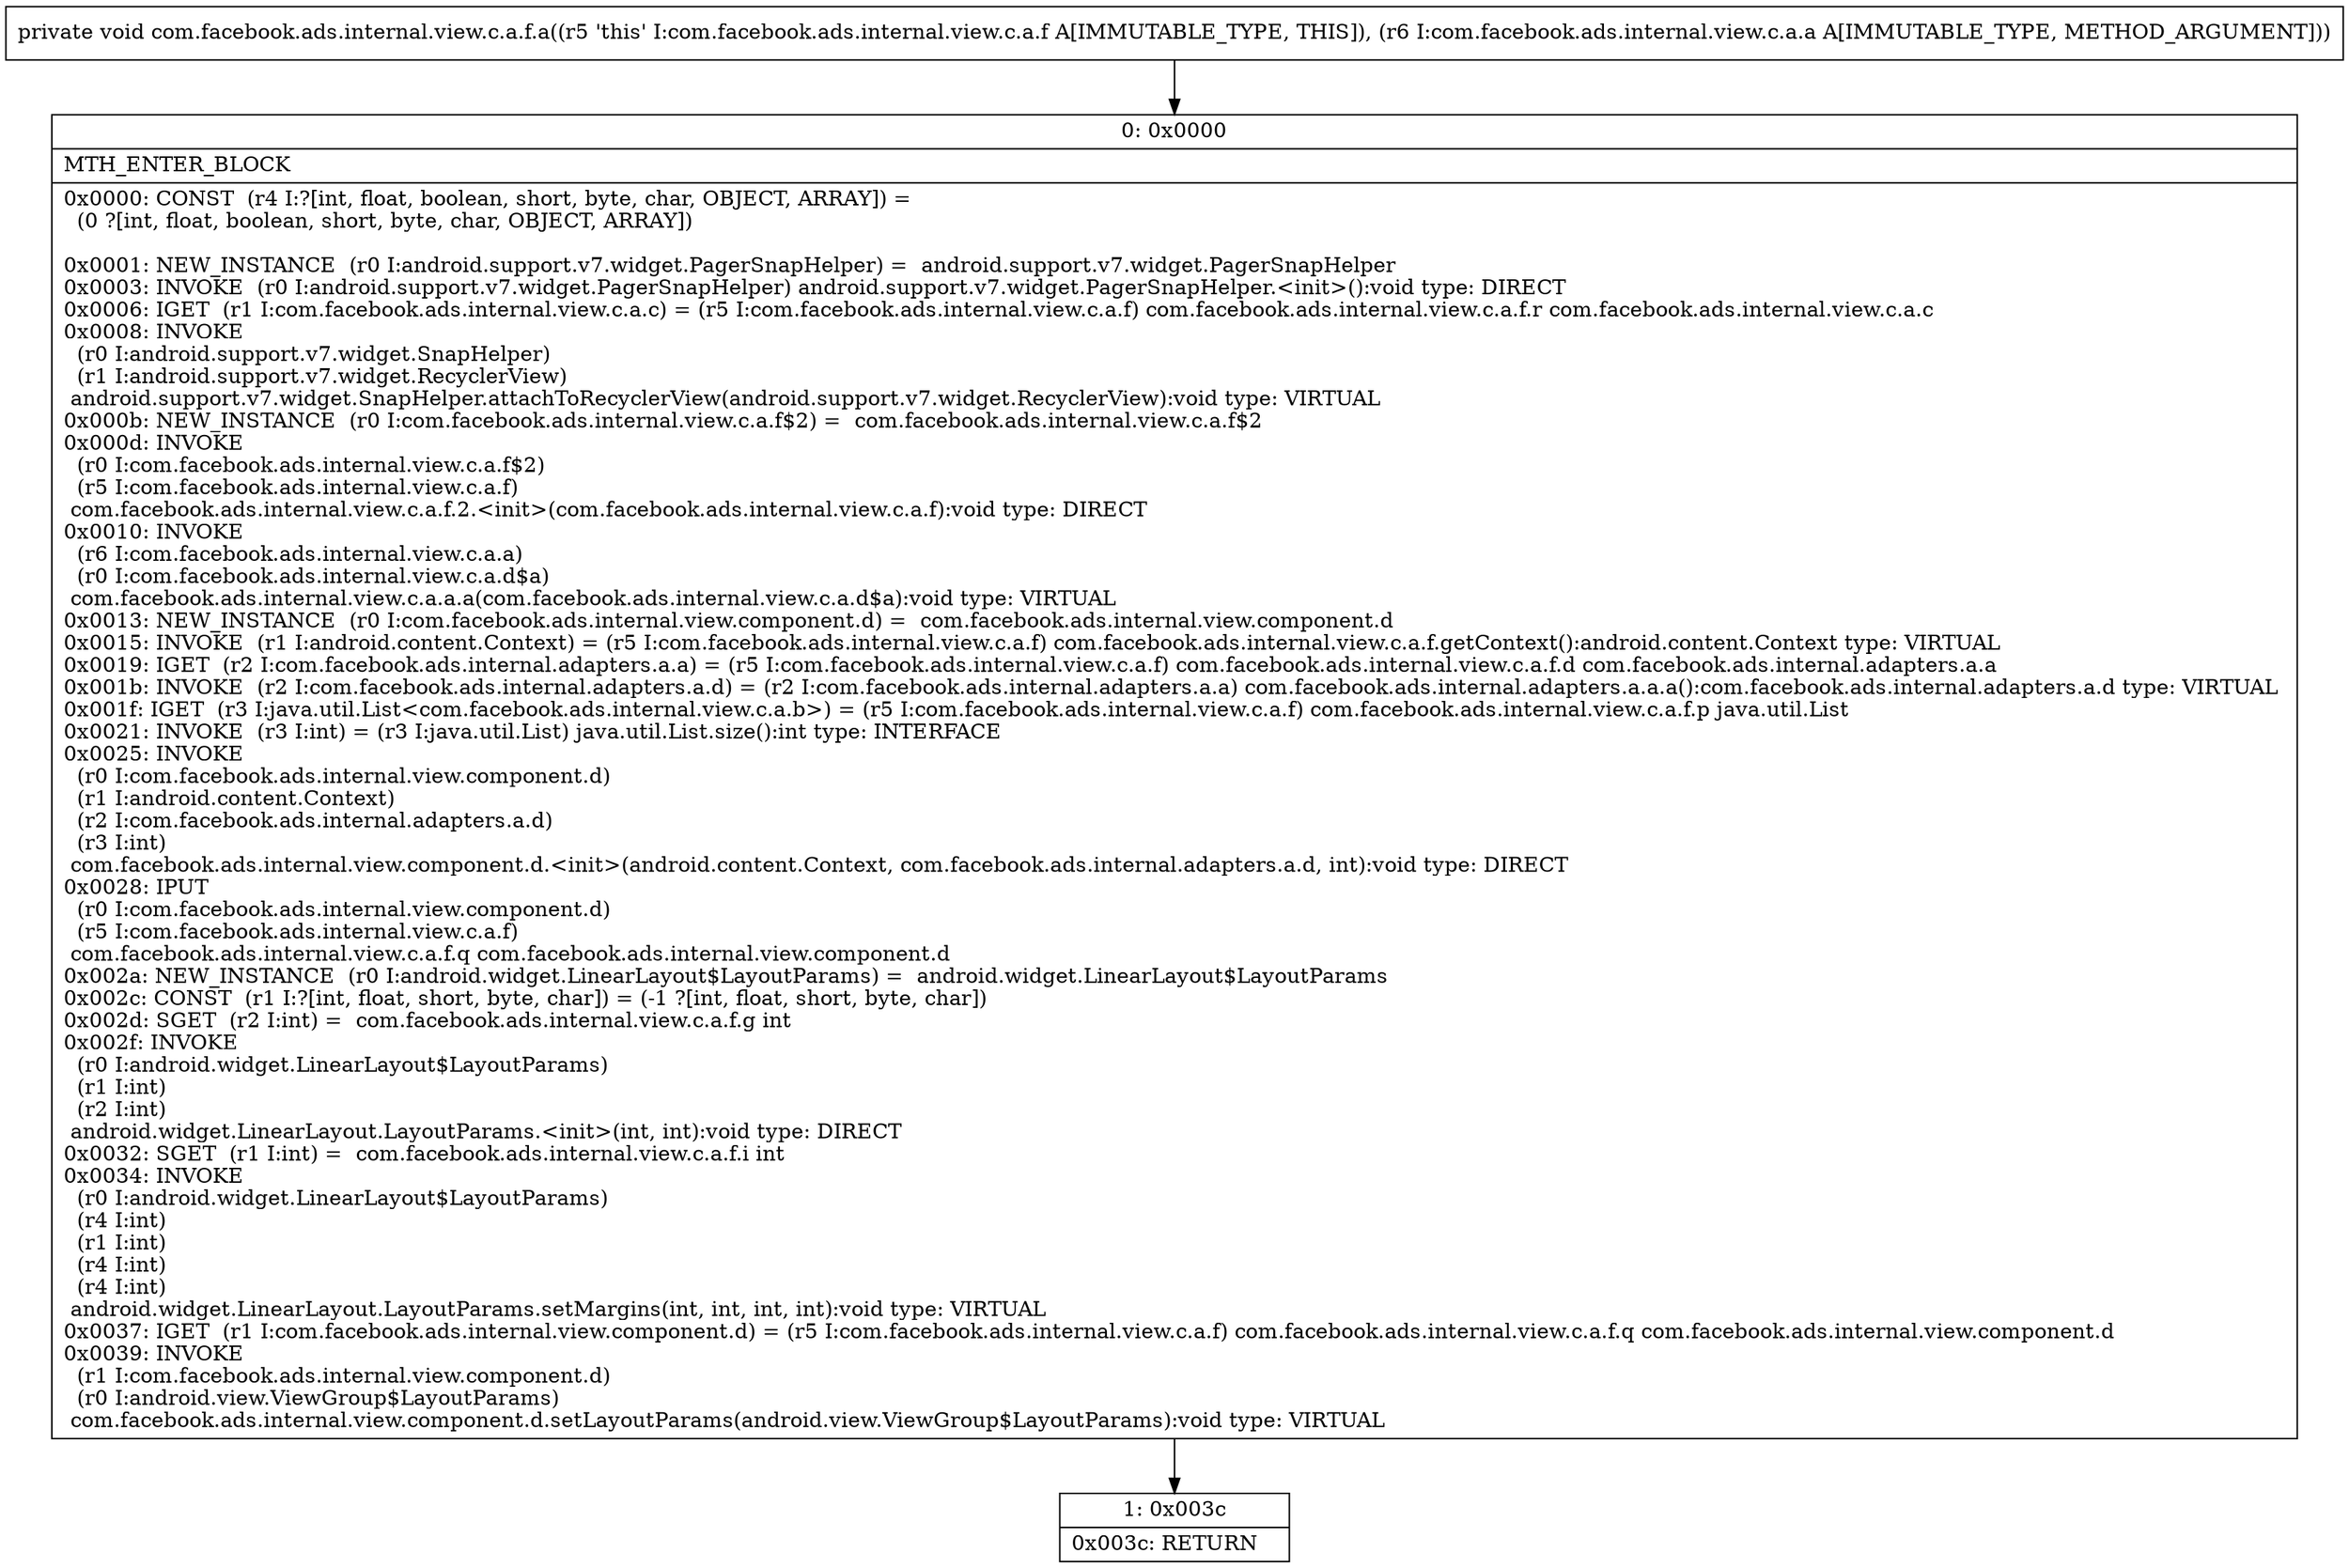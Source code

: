 digraph "CFG forcom.facebook.ads.internal.view.c.a.f.a(Lcom\/facebook\/ads\/internal\/view\/c\/a\/a;)V" {
Node_0 [shape=record,label="{0\:\ 0x0000|MTH_ENTER_BLOCK\l|0x0000: CONST  (r4 I:?[int, float, boolean, short, byte, char, OBJECT, ARRAY]) = \l  (0 ?[int, float, boolean, short, byte, char, OBJECT, ARRAY])\l \l0x0001: NEW_INSTANCE  (r0 I:android.support.v7.widget.PagerSnapHelper) =  android.support.v7.widget.PagerSnapHelper \l0x0003: INVOKE  (r0 I:android.support.v7.widget.PagerSnapHelper) android.support.v7.widget.PagerSnapHelper.\<init\>():void type: DIRECT \l0x0006: IGET  (r1 I:com.facebook.ads.internal.view.c.a.c) = (r5 I:com.facebook.ads.internal.view.c.a.f) com.facebook.ads.internal.view.c.a.f.r com.facebook.ads.internal.view.c.a.c \l0x0008: INVOKE  \l  (r0 I:android.support.v7.widget.SnapHelper)\l  (r1 I:android.support.v7.widget.RecyclerView)\l android.support.v7.widget.SnapHelper.attachToRecyclerView(android.support.v7.widget.RecyclerView):void type: VIRTUAL \l0x000b: NEW_INSTANCE  (r0 I:com.facebook.ads.internal.view.c.a.f$2) =  com.facebook.ads.internal.view.c.a.f$2 \l0x000d: INVOKE  \l  (r0 I:com.facebook.ads.internal.view.c.a.f$2)\l  (r5 I:com.facebook.ads.internal.view.c.a.f)\l com.facebook.ads.internal.view.c.a.f.2.\<init\>(com.facebook.ads.internal.view.c.a.f):void type: DIRECT \l0x0010: INVOKE  \l  (r6 I:com.facebook.ads.internal.view.c.a.a)\l  (r0 I:com.facebook.ads.internal.view.c.a.d$a)\l com.facebook.ads.internal.view.c.a.a.a(com.facebook.ads.internal.view.c.a.d$a):void type: VIRTUAL \l0x0013: NEW_INSTANCE  (r0 I:com.facebook.ads.internal.view.component.d) =  com.facebook.ads.internal.view.component.d \l0x0015: INVOKE  (r1 I:android.content.Context) = (r5 I:com.facebook.ads.internal.view.c.a.f) com.facebook.ads.internal.view.c.a.f.getContext():android.content.Context type: VIRTUAL \l0x0019: IGET  (r2 I:com.facebook.ads.internal.adapters.a.a) = (r5 I:com.facebook.ads.internal.view.c.a.f) com.facebook.ads.internal.view.c.a.f.d com.facebook.ads.internal.adapters.a.a \l0x001b: INVOKE  (r2 I:com.facebook.ads.internal.adapters.a.d) = (r2 I:com.facebook.ads.internal.adapters.a.a) com.facebook.ads.internal.adapters.a.a.a():com.facebook.ads.internal.adapters.a.d type: VIRTUAL \l0x001f: IGET  (r3 I:java.util.List\<com.facebook.ads.internal.view.c.a.b\>) = (r5 I:com.facebook.ads.internal.view.c.a.f) com.facebook.ads.internal.view.c.a.f.p java.util.List \l0x0021: INVOKE  (r3 I:int) = (r3 I:java.util.List) java.util.List.size():int type: INTERFACE \l0x0025: INVOKE  \l  (r0 I:com.facebook.ads.internal.view.component.d)\l  (r1 I:android.content.Context)\l  (r2 I:com.facebook.ads.internal.adapters.a.d)\l  (r3 I:int)\l com.facebook.ads.internal.view.component.d.\<init\>(android.content.Context, com.facebook.ads.internal.adapters.a.d, int):void type: DIRECT \l0x0028: IPUT  \l  (r0 I:com.facebook.ads.internal.view.component.d)\l  (r5 I:com.facebook.ads.internal.view.c.a.f)\l com.facebook.ads.internal.view.c.a.f.q com.facebook.ads.internal.view.component.d \l0x002a: NEW_INSTANCE  (r0 I:android.widget.LinearLayout$LayoutParams) =  android.widget.LinearLayout$LayoutParams \l0x002c: CONST  (r1 I:?[int, float, short, byte, char]) = (\-1 ?[int, float, short, byte, char]) \l0x002d: SGET  (r2 I:int) =  com.facebook.ads.internal.view.c.a.f.g int \l0x002f: INVOKE  \l  (r0 I:android.widget.LinearLayout$LayoutParams)\l  (r1 I:int)\l  (r2 I:int)\l android.widget.LinearLayout.LayoutParams.\<init\>(int, int):void type: DIRECT \l0x0032: SGET  (r1 I:int) =  com.facebook.ads.internal.view.c.a.f.i int \l0x0034: INVOKE  \l  (r0 I:android.widget.LinearLayout$LayoutParams)\l  (r4 I:int)\l  (r1 I:int)\l  (r4 I:int)\l  (r4 I:int)\l android.widget.LinearLayout.LayoutParams.setMargins(int, int, int, int):void type: VIRTUAL \l0x0037: IGET  (r1 I:com.facebook.ads.internal.view.component.d) = (r5 I:com.facebook.ads.internal.view.c.a.f) com.facebook.ads.internal.view.c.a.f.q com.facebook.ads.internal.view.component.d \l0x0039: INVOKE  \l  (r1 I:com.facebook.ads.internal.view.component.d)\l  (r0 I:android.view.ViewGroup$LayoutParams)\l com.facebook.ads.internal.view.component.d.setLayoutParams(android.view.ViewGroup$LayoutParams):void type: VIRTUAL \l}"];
Node_1 [shape=record,label="{1\:\ 0x003c|0x003c: RETURN   \l}"];
MethodNode[shape=record,label="{private void com.facebook.ads.internal.view.c.a.f.a((r5 'this' I:com.facebook.ads.internal.view.c.a.f A[IMMUTABLE_TYPE, THIS]), (r6 I:com.facebook.ads.internal.view.c.a.a A[IMMUTABLE_TYPE, METHOD_ARGUMENT])) }"];
MethodNode -> Node_0;
Node_0 -> Node_1;
}

